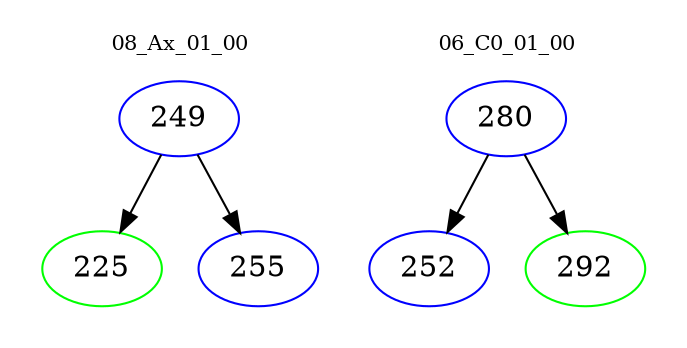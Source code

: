 digraph{
subgraph cluster_0 {
color = white
label = "08_Ax_01_00";
fontsize=10;
T0_249 [label="249", color="blue"]
T0_249 -> T0_225 [color="black"]
T0_225 [label="225", color="green"]
T0_249 -> T0_255 [color="black"]
T0_255 [label="255", color="blue"]
}
subgraph cluster_1 {
color = white
label = "06_C0_01_00";
fontsize=10;
T1_280 [label="280", color="blue"]
T1_280 -> T1_252 [color="black"]
T1_252 [label="252", color="blue"]
T1_280 -> T1_292 [color="black"]
T1_292 [label="292", color="green"]
}
}
